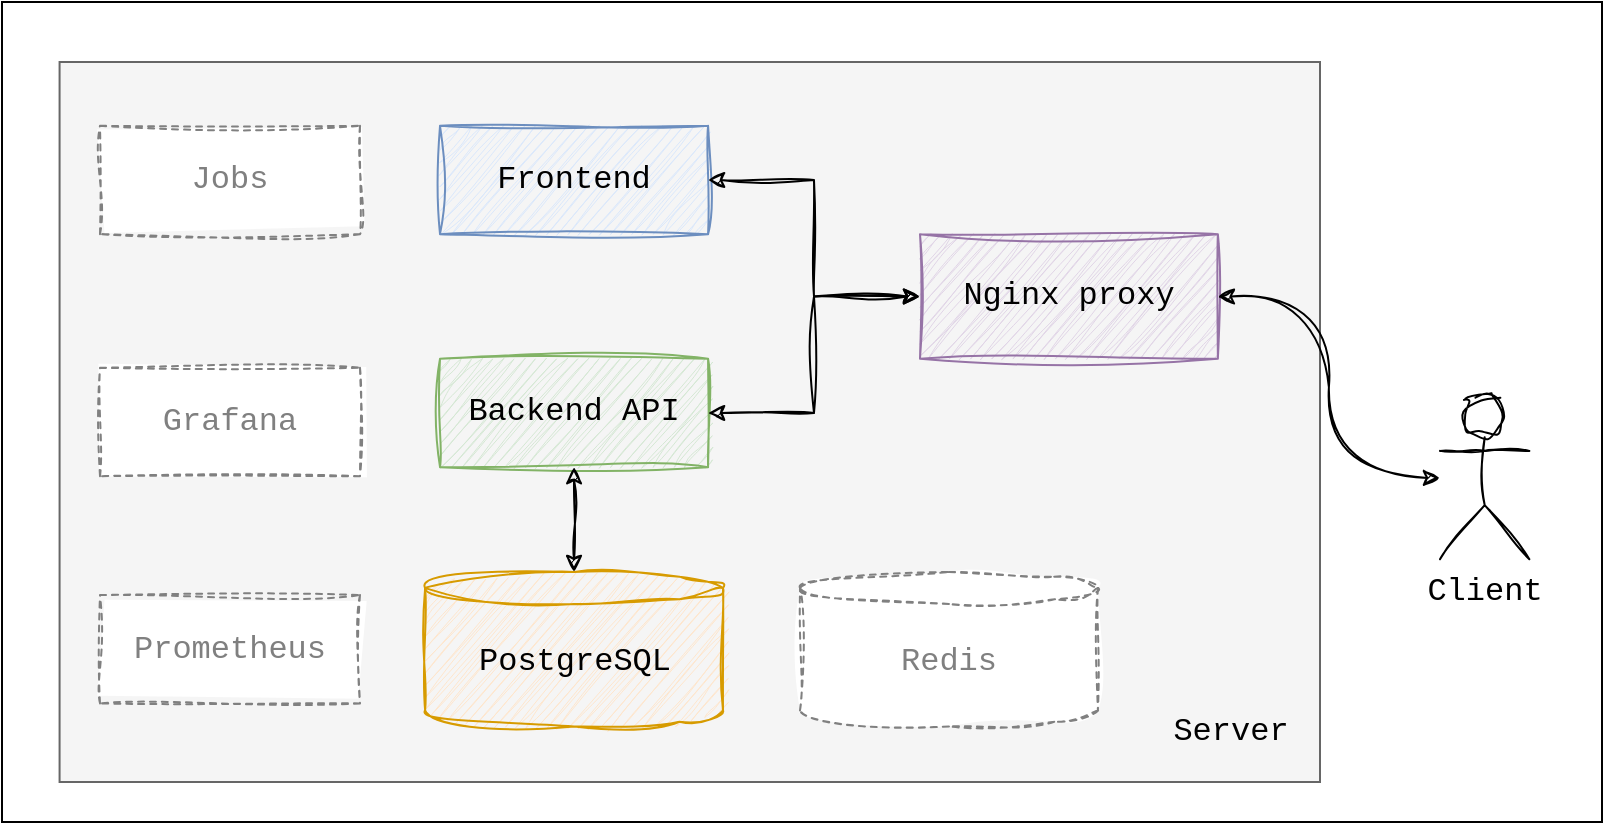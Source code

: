 <mxfile version="24.7.7" pages="5">
  <diagram name="services" id="Jk7z3kj5-bgk-xciapM4">
    <mxGraphModel dx="989" dy="606" grid="1" gridSize="10" guides="1" tooltips="1" connect="1" arrows="1" fold="1" page="1" pageScale="1" pageWidth="1169" pageHeight="827" math="0" shadow="0">
      <root>
        <mxCell id="0" />
        <mxCell id="1" parent="0" />
        <mxCell id="zfB65Qac2c0hZppxlFBR-3" value="&amp;nbsp;" style="rounded=0;whiteSpace=wrap;html=1;fontSize=16;fontFamily=Courier New;" vertex="1" parent="1">
          <mxGeometry x="101" y="90" width="800" height="410" as="geometry" />
        </mxCell>
        <mxCell id="zfB65Qac2c0hZppxlFBR-14" value="" style="rounded=0;whiteSpace=wrap;html=1;fillColor=#f5f5f5;fontColor=#333333;strokeColor=#666666;fontSize=16;fontFamily=Courier New;" vertex="1" parent="1">
          <mxGeometry x="129.79" y="120" width="630.21" height="360" as="geometry" />
        </mxCell>
        <mxCell id="zfB65Qac2c0hZppxlFBR-2" value="PostgreSQL" style="shape=cylinder3;whiteSpace=wrap;html=1;boundedLbl=1;backgroundOutline=1;size=8.0;sketch=1;curveFitting=1;jiggle=2;fillColor=#ffe6cc;strokeColor=#d79b00;fontSize=16;fontFamily=Courier New;" vertex="1" parent="1">
          <mxGeometry x="312.558" y="374.997" width="148.936" height="77.205" as="geometry" />
        </mxCell>
        <mxCell id="zfB65Qac2c0hZppxlFBR-4" value="Backend API" style="rounded=0;whiteSpace=wrap;html=1;sketch=1;curveFitting=1;jiggle=2;fillColor=#d5e8d4;strokeColor=#82b366;fontSize=16;fontFamily=Courier New;" vertex="1" parent="1">
          <mxGeometry x="320.004" y="268.386" width="134.043" height="54.179" as="geometry" />
        </mxCell>
        <mxCell id="zfB65Qac2c0hZppxlFBR-5" value="Frontend" style="rounded=0;whiteSpace=wrap;html=1;sketch=1;curveFitting=1;jiggle=2;fillColor=#dae8fc;strokeColor=#6c8ebf;fontSize=16;fontFamily=Courier New;" vertex="1" parent="1">
          <mxGeometry x="320.004" y="151.902" width="134.043" height="54.179" as="geometry" />
        </mxCell>
        <mxCell id="zfB65Qac2c0hZppxlFBR-10" style="edgeStyle=orthogonalEdgeStyle;rounded=0;orthogonalLoop=1;jettySize=auto;html=1;entryX=1;entryY=0.5;entryDx=0;entryDy=0;sketch=1;curveFitting=1;jiggle=2;fontSize=16;fontFamily=Courier New;startArrow=classic;startFill=1;" edge="1" parent="1" source="zfB65Qac2c0hZppxlFBR-6" target="zfB65Qac2c0hZppxlFBR-5">
          <mxGeometry relative="1" as="geometry" />
        </mxCell>
        <mxCell id="zfB65Qac2c0hZppxlFBR-11" style="edgeStyle=orthogonalEdgeStyle;rounded=0;orthogonalLoop=1;jettySize=auto;html=1;entryX=1;entryY=0.5;entryDx=0;entryDy=0;sketch=1;curveFitting=1;jiggle=2;fontSize=16;fontFamily=Courier New;startArrow=classic;startFill=1;" edge="1" parent="1" source="zfB65Qac2c0hZppxlFBR-6" target="zfB65Qac2c0hZppxlFBR-4">
          <mxGeometry relative="1" as="geometry" />
        </mxCell>
        <mxCell id="zfB65Qac2c0hZppxlFBR-6" value="Nginx proxy" style="rounded=0;whiteSpace=wrap;html=1;sketch=1;curveFitting=1;jiggle=2;fillColor=#e1d5e7;strokeColor=#9673a6;fontSize=16;fontFamily=Courier New;" vertex="1" parent="1">
          <mxGeometry x="560.002" y="206.081" width="148.936" height="62.305" as="geometry" />
        </mxCell>
        <mxCell id="zfB65Qac2c0hZppxlFBR-15" style="edgeStyle=orthogonalEdgeStyle;rounded=0;orthogonalLoop=1;jettySize=auto;html=1;entryX=1;entryY=0.5;entryDx=0;entryDy=0;sketch=1;curveFitting=1;jiggle=2;fontSize=16;fontFamily=Courier New;startArrow=classic;startFill=1;elbow=vertical;curved=1;strokeWidth=1;" edge="1" parent="1" source="zfB65Qac2c0hZppxlFBR-9" target="zfB65Qac2c0hZppxlFBR-6">
          <mxGeometry relative="1" as="geometry" />
        </mxCell>
        <mxCell id="zfB65Qac2c0hZppxlFBR-9" value="Client" style="shape=umlActor;verticalLabelPosition=bottom;verticalAlign=top;html=1;outlineConnect=0;sketch=1;curveFitting=1;jiggle=2;fontSize=16;fontFamily=Courier New;" vertex="1" parent="1">
          <mxGeometry x="819.998" y="287.349" width="44.681" height="81.268" as="geometry" />
        </mxCell>
        <mxCell id="zfB65Qac2c0hZppxlFBR-12" style="edgeStyle=orthogonalEdgeStyle;rounded=0;orthogonalLoop=1;jettySize=auto;html=1;entryX=0.5;entryY=0;entryDx=0;entryDy=0;entryPerimeter=0;sketch=1;curveFitting=1;jiggle=2;fontSize=16;fontFamily=Courier New;startArrow=classic;startFill=1;" edge="1" parent="1" source="zfB65Qac2c0hZppxlFBR-4" target="zfB65Qac2c0hZppxlFBR-2">
          <mxGeometry relative="1" as="geometry" />
        </mxCell>
        <mxCell id="zfB65Qac2c0hZppxlFBR-17" value="Grafana" style="rounded=0;whiteSpace=wrap;html=1;sketch=1;curveFitting=1;jiggle=2;dashed=1;strokeColor=#808080;fontColor=#808080;fontSize=16;fontFamily=Courier New;" vertex="1" parent="1">
          <mxGeometry x="150" y="272.91" width="130" height="54.18" as="geometry" />
        </mxCell>
        <mxCell id="zfB65Qac2c0hZppxlFBR-18" value="Prometheus" style="rounded=0;whiteSpace=wrap;html=1;sketch=1;curveFitting=1;jiggle=2;dashed=1;strokeColor=#808080;fontColor=#808080;fontSize=16;fontFamily=Courier New;" vertex="1" parent="1">
          <mxGeometry x="150" y="386.51" width="130" height="54.18" as="geometry" />
        </mxCell>
        <mxCell id="zfB65Qac2c0hZppxlFBR-20" value="Redis" style="shape=cylinder3;whiteSpace=wrap;html=1;boundedLbl=1;backgroundOutline=1;size=8.0;gradientColor=none;sketch=1;curveFitting=1;jiggle=2;dashed=1;strokeColor=#808080;fontColor=#808080;fontSize=16;fontFamily=Courier New;" vertex="1" parent="1">
          <mxGeometry x="500.001" y="374.997" width="148.936" height="77.205" as="geometry" />
        </mxCell>
        <mxCell id="zfB65Qac2c0hZppxlFBR-21" value="Server" style="text;html=1;align=center;verticalAlign=middle;whiteSpace=wrap;rounded=0;fontSize=16;fontFamily=Courier New;" vertex="1" parent="1">
          <mxGeometry x="670.641" y="434.31" width="89.362" height="40.634" as="geometry" />
        </mxCell>
        <mxCell id="zfB65Qac2c0hZppxlFBR-22" value="Jobs" style="rounded=0;whiteSpace=wrap;html=1;sketch=1;curveFitting=1;jiggle=2;dashed=1;strokeColor=#808080;fontColor=#808080;fontSize=16;fontFamily=Courier New;" vertex="1" parent="1">
          <mxGeometry x="150" y="151.9" width="130" height="54.18" as="geometry" />
        </mxCell>
        <mxCell id="zfB65Qac2c0hZppxlFBR-27" style="edgeStyle=orthogonalEdgeStyle;rounded=0;orthogonalLoop=1;jettySize=auto;html=1;exitX=0.5;exitY=1;exitDx=0;exitDy=0;" edge="1" parent="1" source="zfB65Qac2c0hZppxlFBR-4" target="zfB65Qac2c0hZppxlFBR-4">
          <mxGeometry relative="1" as="geometry" />
        </mxCell>
      </root>
    </mxGraphModel>
  </diagram>
  <diagram id="gvEZEasaMLEGq8SeHkEu" name="deploy-scheme">
    <mxGraphModel dx="1434" dy="878" grid="1" gridSize="10" guides="1" tooltips="1" connect="1" arrows="1" fold="1" page="1" pageScale="1" pageWidth="1169" pageHeight="827" math="0" shadow="0">
      <root>
        <mxCell id="0" />
        <mxCell id="1" parent="0" />
        <mxCell id="CQxtvAPA45VJll6iZC-1-1" value="&amp;nbsp;" style="rounded=0;whiteSpace=wrap;html=1;fontSize=14;fontFamily=Courier New;fillColor=default;" parent="1" vertex="1">
          <mxGeometry x="100" y="90" width="990" height="650" as="geometry" />
        </mxCell>
        <mxCell id="CQxtvAPA45VJll6iZC-1-3" value="&lt;div style=&quot;font-size: 16px;&quot;&gt;GitLab&lt;/div&gt;&lt;div style=&quot;font-size: 16px;&quot;&gt;Registry&lt;/div&gt;" style="shape=cylinder3;whiteSpace=wrap;html=1;boundedLbl=1;backgroundOutline=1;size=8.0;sketch=1;curveFitting=1;jiggle=2;fillColor=#ffe6cc;strokeColor=#d79b00;fontSize=16;fontFamily=Courier New;" parent="1" vertex="1">
          <mxGeometry x="500.52" y="400" width="188.97" height="110" as="geometry" />
        </mxCell>
        <mxCell id="CQxtvAPA45VJll6iZC-1-124" value="" style="ellipse;shape=cloud;whiteSpace=wrap;html=1;fontFamily=Courier New;fillColor=#EDEDED;fontColor=#333333;strokeColor=default;gradientColor=none;" parent="1" vertex="1">
          <mxGeometry x="550" y="550" width="360.39" height="180" as="geometry" />
        </mxCell>
        <mxCell id="CQxtvAPA45VJll6iZC-1-5" value="" style="rounded=0;whiteSpace=wrap;html=1;fontSize=14;fontFamily=Courier New;fillColor=#f5f5f5;fontColor=#333333;strokeColor=#666666;" parent="1" vertex="1">
          <mxGeometry x="120" y="110" width="360" height="200" as="geometry" />
        </mxCell>
        <mxCell id="CQxtvAPA45VJll6iZC-1-19" value="&lt;div style=&quot;font-size: 16px;&quot;&gt;DockerHub&lt;/div&gt;&lt;div style=&quot;font-size: 16px;&quot;&gt;Registry&lt;/div&gt;" style="shape=cylinder3;whiteSpace=wrap;html=1;boundedLbl=1;backgroundOutline=1;size=8.0;sketch=1;curveFitting=1;jiggle=2;fillColor=#f8cecc;strokeColor=#b85450;fontSize=16;fontFamily=Courier New;" parent="1" vertex="1">
          <mxGeometry x="880" y="400" width="178.94" height="105" as="geometry" />
        </mxCell>
        <mxCell id="CQxtvAPA45VJll6iZC-1-27" value="" style="group;sketch=1;curveFitting=1;jiggle=2;fontFamily=Courier New;fontSize=14;" parent="1" vertex="1" connectable="0">
          <mxGeometry x="135" y="140" width="45" height="55" as="geometry" />
        </mxCell>
        <mxCell id="CQxtvAPA45VJll6iZC-1-24" value="" style="whiteSpace=wrap;html=1;shape=mxgraph.basic.document;sketch=1;curveFitting=1;jiggle=2;fontFamily=Courier New;fontSize=14;" parent="CQxtvAPA45VJll6iZC-1-27" vertex="1">
          <mxGeometry x="5" width="40" height="50" as="geometry" />
        </mxCell>
        <mxCell id="CQxtvAPA45VJll6iZC-1-26" value="" style="whiteSpace=wrap;html=1;shape=mxgraph.basic.document;sketch=1;curveFitting=1;jiggle=2;fontFamily=Courier New;fontSize=8;" parent="CQxtvAPA45VJll6iZC-1-27" vertex="1">
          <mxGeometry y="5" width="38.94" height="50" as="geometry" />
        </mxCell>
        <mxCell id="CQxtvAPA45VJll6iZC-1-31" value="Pipeline" style="shape=cylinder3;whiteSpace=wrap;html=1;boundedLbl=1;backgroundOutline=1;size=9.6;rotation=90;horizontal=0;shadow=0;sketch=1;curveFitting=1;jiggle=2;fillColor=#fff2cc;strokeColor=#d6b656;fontFamily=Courier New;fontSize=14;" parent="1" vertex="1">
          <mxGeometry x="260" y="115" width="60" height="100" as="geometry" />
        </mxCell>
        <mxCell id="CQxtvAPA45VJll6iZC-1-32" style="edgeStyle=orthogonalEdgeStyle;rounded=0;orthogonalLoop=1;jettySize=auto;html=1;entryX=0.5;entryY=1;entryDx=0;entryDy=0;entryPerimeter=0;sketch=1;curveFitting=1;jiggle=2;fontFamily=Courier New;fontSize=14;" parent="1" source="CQxtvAPA45VJll6iZC-1-24" target="CQxtvAPA45VJll6iZC-1-31" edge="1">
          <mxGeometry relative="1" as="geometry" />
        </mxCell>
        <mxCell id="CQxtvAPA45VJll6iZC-1-33" value="&lt;div style=&quot;font-size: 14px;&quot;&gt;Docker&lt;/div&gt;&lt;div style=&quot;font-size: 14px;&quot;&gt;Image&lt;br style=&quot;font-size: 14px;&quot;&gt;&lt;/div&gt;" style="shape=cube;whiteSpace=wrap;html=1;boundedLbl=1;backgroundOutline=1;darkOpacity=0.05;darkOpacity2=0.1;size=10;fillColor=#d5e8d4;strokeColor=#82b366;sketch=1;curveFitting=1;jiggle=2;fontFamily=Courier New;fontSize=14;" parent="1" vertex="1">
          <mxGeometry x="410" y="137.5" width="60" height="55" as="geometry" />
        </mxCell>
        <mxCell id="CQxtvAPA45VJll6iZC-1-35" style="edgeStyle=orthogonalEdgeStyle;rounded=0;orthogonalLoop=1;jettySize=auto;html=1;entryX=0;entryY=0.515;entryDx=0;entryDy=0;entryPerimeter=0;exitX=0.5;exitY=0;exitDx=0;exitDy=0;exitPerimeter=0;sketch=1;curveFitting=1;jiggle=2;fontFamily=Courier New;fontSize=14;" parent="1" source="CQxtvAPA45VJll6iZC-1-31" target="CQxtvAPA45VJll6iZC-1-33" edge="1">
          <mxGeometry relative="1" as="geometry">
            <mxPoint x="195" y="175" as="sourcePoint" />
            <mxPoint x="250" y="175" as="targetPoint" />
          </mxGeometry>
        </mxCell>
        <mxCell id="CQxtvAPA45VJll6iZC-1-39" value="&lt;div style=&quot;font-size: 14px;&quot;&gt;Docker&lt;/div&gt;&lt;div style=&quot;font-size: 14px;&quot;&gt;Image&lt;br style=&quot;font-size: 14px;&quot;&gt;&lt;/div&gt;" style="shape=cube;whiteSpace=wrap;html=1;boundedLbl=1;backgroundOutline=1;darkOpacity=0.05;darkOpacity2=0.1;size=10;fillColor=#f5f5f5;strokeColor=#808080;sketch=1;curveFitting=1;jiggle=2;fontColor=#808080;fontFamily=Courier New;fontSize=14;" parent="1" vertex="1">
          <mxGeometry x="410" y="210" width="60" height="55" as="geometry" />
        </mxCell>
        <mxCell id="CQxtvAPA45VJll6iZC-1-40" style="edgeStyle=orthogonalEdgeStyle;rounded=0;orthogonalLoop=1;jettySize=auto;html=1;entryX=0;entryY=0;entryDx=0;entryDy=22.5;entryPerimeter=0;exitX=0.5;exitY=0;exitDx=0;exitDy=0;exitPerimeter=0;sketch=1;curveFitting=1;jiggle=2;strokeColor=#808080;fontFamily=Courier New;fontSize=14;" parent="1" source="CQxtvAPA45VJll6iZC-1-31" target="CQxtvAPA45VJll6iZC-1-39" edge="1">
          <mxGeometry relative="1" as="geometry">
            <mxPoint x="350" y="175" as="sourcePoint" />
            <mxPoint x="420" y="176" as="targetPoint" />
            <Array as="points">
              <mxPoint x="370" y="165" />
              <mxPoint x="370" y="233" />
            </Array>
          </mxGeometry>
        </mxCell>
        <mxCell id="CQxtvAPA45VJll6iZC-1-46" value="backend " style="text;html=1;align=center;verticalAlign=middle;whiteSpace=wrap;rounded=0;fontFamily=Courier New;fontSize=14;" parent="1" vertex="1">
          <mxGeometry x="410" y="290" width="70" height="20" as="geometry" />
        </mxCell>
        <mxCell id="CQxtvAPA45VJll6iZC-1-60" style="edgeStyle=orthogonalEdgeStyle;rounded=0;orthogonalLoop=1;jettySize=auto;html=1;exitX=0.5;exitY=1;exitDx=0;exitDy=0;fontFamily=Courier New;fontSize=14;" parent="1" edge="1">
          <mxGeometry relative="1" as="geometry">
            <mxPoint x="387.026" y="542.565" as="sourcePoint" />
            <mxPoint x="387.026" y="542.565" as="targetPoint" />
          </mxGeometry>
        </mxCell>
        <mxCell id="CQxtvAPA45VJll6iZC-1-76" value="&amp;nbsp;" style="rounded=0;whiteSpace=wrap;html=1;fontSize=14;fontFamily=Courier New;fillColor=#f5f5f5;fontColor=#333333;strokeColor=#666666;" parent="1" vertex="1">
          <mxGeometry x="130" y="590" width="350" height="120" as="geometry" />
        </mxCell>
        <mxCell id="CQxtvAPA45VJll6iZC-1-80" value="deploy-manifests" style="text;html=1;align=center;verticalAlign=middle;whiteSpace=wrap;rounded=0;fontFamily=Courier New;fontSize=14;fontStyle=1" parent="1" vertex="1">
          <mxGeometry x="330" y="690" width="150" height="20" as="geometry" />
        </mxCell>
        <mxCell id="CQxtvAPA45VJll6iZC-1-81" value="" style="group;sketch=1;curveFitting=1;jiggle=2;fontFamily=Courier New;fontSize=14;" parent="1" vertex="1" connectable="0">
          <mxGeometry x="145" y="615" width="45" height="55" as="geometry" />
        </mxCell>
        <mxCell id="CQxtvAPA45VJll6iZC-1-82" value="" style="whiteSpace=wrap;html=1;shape=mxgraph.basic.document;sketch=1;curveFitting=1;jiggle=2;fontFamily=Courier New;fontSize=14;" parent="CQxtvAPA45VJll6iZC-1-81" vertex="1">
          <mxGeometry x="5" width="40" height="50" as="geometry" />
        </mxCell>
        <mxCell id="CQxtvAPA45VJll6iZC-1-83" value="" style="whiteSpace=wrap;html=1;shape=mxgraph.basic.document;sketch=1;curveFitting=1;jiggle=2;fontFamily=Courier New;fontSize=14;" parent="CQxtvAPA45VJll6iZC-1-81" vertex="1">
          <mxGeometry y="5" width="38.94" height="50" as="geometry" />
        </mxCell>
        <mxCell id="CQxtvAPA45VJll6iZC-1-84" value="Pipeline" style="shape=cylinder3;whiteSpace=wrap;html=1;boundedLbl=1;backgroundOutline=1;size=9.6;rotation=90;horizontal=0;shadow=0;sketch=1;curveFitting=1;jiggle=2;fillColor=#fff2cc;strokeColor=#d6b656;fontFamily=Courier New;fontSize=14;" parent="1" vertex="1">
          <mxGeometry x="360" y="590" width="60" height="100" as="geometry" />
        </mxCell>
        <mxCell id="CQxtvAPA45VJll6iZC-1-85" style="edgeStyle=orthogonalEdgeStyle;rounded=0;orthogonalLoop=1;jettySize=auto;html=1;entryX=0.5;entryY=1;entryDx=0;entryDy=0;entryPerimeter=0;sketch=1;curveFitting=1;jiggle=2;fontFamily=Courier New;fontSize=14;" parent="1" source="CQxtvAPA45VJll6iZC-1-82" target="CQxtvAPA45VJll6iZC-1-84" edge="1">
          <mxGeometry relative="1" as="geometry" />
        </mxCell>
        <mxCell id="CQxtvAPA45VJll6iZC-1-86" value="Server" style="text;html=1;align=center;verticalAlign=middle;whiteSpace=wrap;rounded=0;fontFamily=Courier New;fontSize=14;fontStyle=1" parent="1" vertex="1">
          <mxGeometry x="606" y="670" width="60" height="20" as="geometry" />
        </mxCell>
        <mxCell id="CQxtvAPA45VJll6iZC-1-17" style="edgeStyle=orthogonalEdgeStyle;rounded=0;orthogonalLoop=1;jettySize=auto;html=1;exitX=0.5;exitY=1;exitDx=0;exitDy=0;fontFamily=Courier New;fontSize=14;" parent="1" edge="1">
          <mxGeometry relative="1" as="geometry">
            <mxPoint x="802.584" y="89.995" as="sourcePoint" />
            <mxPoint x="802.584" y="89.995" as="targetPoint" />
          </mxGeometry>
        </mxCell>
        <mxCell id="CQxtvAPA45VJll6iZC-1-59" value="" style="rounded=0;whiteSpace=wrap;html=1;fontSize=14;fontFamily=Courier New;fillColor=#f5f5f5;fontColor=#333333;strokeColor=#666666;" parent="1" vertex="1">
          <mxGeometry x="709.61" y="109.99" width="360" height="127.44" as="geometry" />
        </mxCell>
        <mxCell id="CQxtvAPA45VJll6iZC-1-61" value="" style="group;sketch=1;curveFitting=1;jiggle=2;fontFamily=Courier New;fontSize=8;" parent="1" vertex="1" connectable="0">
          <mxGeometry x="1009.61" y="129.93" width="45" height="55" as="geometry" />
        </mxCell>
        <mxCell id="CQxtvAPA45VJll6iZC-1-62" value="" style="whiteSpace=wrap;html=1;shape=mxgraph.basic.document;sketch=1;curveFitting=1;jiggle=2;fontFamily=Courier New;fontSize=14;" parent="CQxtvAPA45VJll6iZC-1-61" vertex="1">
          <mxGeometry x="5" width="40" height="50" as="geometry" />
        </mxCell>
        <mxCell id="CQxtvAPA45VJll6iZC-1-63" value="" style="whiteSpace=wrap;html=1;shape=mxgraph.basic.document;sketch=1;curveFitting=1;jiggle=2;fontFamily=Courier New;fontSize=8;" parent="CQxtvAPA45VJll6iZC-1-61" vertex="1">
          <mxGeometry y="5" width="38.94" height="50" as="geometry" />
        </mxCell>
        <mxCell id="CQxtvAPA45VJll6iZC-1-64" value="Pipeline" style="shape=cylinder3;whiteSpace=wrap;html=1;boundedLbl=1;backgroundOutline=1;size=9.6;rotation=90;horizontal=0;shadow=0;sketch=1;curveFitting=1;jiggle=2;fillColor=#fff2cc;strokeColor=#d6b656;fontFamily=Courier New;fontSize=14;" parent="1" vertex="1">
          <mxGeometry x="869.61" y="110.49" width="60" height="100" as="geometry" />
        </mxCell>
        <mxCell id="CQxtvAPA45VJll6iZC-1-66" value="&lt;div style=&quot;font-size: 14px;&quot;&gt;Docker&lt;/div&gt;&lt;div style=&quot;font-size: 14px;&quot;&gt;Image&lt;br style=&quot;font-size: 14px;&quot;&gt;&lt;/div&gt;" style="shape=cube;whiteSpace=wrap;html=1;boundedLbl=1;backgroundOutline=1;darkOpacity=0.05;darkOpacity2=0.1;size=10;fillColor=#dae8fc;strokeColor=#6c8ebf;sketch=1;curveFitting=1;jiggle=2;fontFamily=Courier New;fontSize=14;" parent="1" vertex="1">
          <mxGeometry x="729.61" y="127.43" width="60" height="55" as="geometry" />
        </mxCell>
        <mxCell id="CQxtvAPA45VJll6iZC-1-72" value="frontend" style="text;html=1;align=center;verticalAlign=middle;whiteSpace=wrap;rounded=0;fontFamily=Courier New;fontSize=14;" parent="1" vertex="1">
          <mxGeometry x="709.61" y="217.43" width="80.39" height="20" as="geometry" />
        </mxCell>
        <mxCell id="CQxtvAPA45VJll6iZC-1-73" style="edgeStyle=orthogonalEdgeStyle;rounded=0;orthogonalLoop=1;jettySize=auto;html=1;entryX=0.627;entryY=0.003;entryDx=0;entryDy=0;entryPerimeter=0;curved=1;sketch=1;curveFitting=1;jiggle=2;fontFamily=Courier New;exitX=0;exitY=0;exitDx=0;exitDy=22.5;exitPerimeter=0;fontSize=14;" parent="1" source="CQxtvAPA45VJll6iZC-1-66" target="CQxtvAPA45VJll6iZC-1-3" edge="1">
          <mxGeometry relative="1" as="geometry">
            <mxPoint x="680" y="170" as="sourcePoint" />
          </mxGeometry>
        </mxCell>
        <mxCell id="CQxtvAPA45VJll6iZC-1-75" value="&lt;div style=&quot;font-size: 16px;&quot;&gt;Push&lt;/div&gt;" style="edgeLabel;html=1;align=center;verticalAlign=middle;resizable=0;points=[];fontFamily=Courier New;fontSize=16;" parent="CQxtvAPA45VJll6iZC-1-73" vertex="1" connectable="0">
          <mxGeometry x="-0.478" y="-21" relative="1" as="geometry">
            <mxPoint x="42" y="39" as="offset" />
          </mxGeometry>
        </mxCell>
        <mxCell id="CQxtvAPA45VJll6iZC-1-92" style="edgeStyle=orthogonalEdgeStyle;rounded=0;orthogonalLoop=1;jettySize=auto;html=1;entryX=0.5;entryY=0;entryDx=0;entryDy=0;entryPerimeter=0;sketch=1;curveFitting=1;jiggle=2;fontFamily=Courier New;fontSize=14;" parent="1" source="CQxtvAPA45VJll6iZC-1-63" target="CQxtvAPA45VJll6iZC-1-64" edge="1">
          <mxGeometry relative="1" as="geometry" />
        </mxCell>
        <mxCell id="CQxtvAPA45VJll6iZC-1-93" style="edgeStyle=orthogonalEdgeStyle;rounded=0;orthogonalLoop=1;jettySize=auto;html=1;entryX=0;entryY=0;entryDx=60;entryDy=32.5;entryPerimeter=0;sketch=1;curveFitting=1;jiggle=2;fontFamily=Courier New;fontSize=14;" parent="1" source="CQxtvAPA45VJll6iZC-1-64" target="CQxtvAPA45VJll6iZC-1-66" edge="1">
          <mxGeometry relative="1" as="geometry" />
        </mxCell>
        <mxCell id="CQxtvAPA45VJll6iZC-1-95" style="edgeStyle=orthogonalEdgeStyle;rounded=0;orthogonalLoop=1;jettySize=auto;html=1;entryX=0.145;entryY=0;entryDx=0;entryDy=2.32;entryPerimeter=0;sketch=1;curveFitting=1;jiggle=2;curved=1;fontFamily=Courier New;fontSize=14;" parent="1" source="CQxtvAPA45VJll6iZC-1-39" target="CQxtvAPA45VJll6iZC-1-3" edge="1">
          <mxGeometry relative="1" as="geometry">
            <Array as="points">
              <mxPoint x="528" y="240" />
            </Array>
          </mxGeometry>
        </mxCell>
        <mxCell id="CQxtvAPA45VJll6iZC-1-96" value="&lt;div style=&quot;font-size: 16px;&quot;&gt;Push&lt;/div&gt;" style="edgeLabel;html=1;align=center;verticalAlign=middle;resizable=0;points=[];fontFamily=Courier New;fontSize=16;" parent="CQxtvAPA45VJll6iZC-1-95" vertex="1" connectable="0">
          <mxGeometry x="-0.613" y="-15" relative="1" as="geometry">
            <mxPoint x="8" y="45" as="offset" />
          </mxGeometry>
        </mxCell>
        <mxCell id="CQxtvAPA45VJll6iZC-1-97" style="edgeStyle=orthogonalEdgeStyle;rounded=0;orthogonalLoop=1;jettySize=auto;html=1;exitX=0.5;exitY=1;exitDx=0;exitDy=0;fontFamily=Courier New;fontSize=14;" parent="1" edge="1">
          <mxGeometry relative="1" as="geometry">
            <mxPoint x="802.194" y="221.275" as="sourcePoint" />
            <mxPoint x="802.194" y="221.275" as="targetPoint" />
          </mxGeometry>
        </mxCell>
        <mxCell id="CQxtvAPA45VJll6iZC-1-98" value="" style="rounded=0;whiteSpace=wrap;html=1;fontSize=14;fontFamily=Courier New;fillColor=#f5f5f5;fontColor=#808080;strokeColor=#808080;dashed=1;" parent="1" vertex="1">
          <mxGeometry x="709.61" y="251.28" width="360" height="127.44" as="geometry" />
        </mxCell>
        <mxCell id="CQxtvAPA45VJll6iZC-1-99" value="" style="group;sketch=1;curveFitting=1;jiggle=2;fontFamily=Courier New;strokeColor=none;fontColor=#808080;fontSize=14;dashed=1;" parent="1" vertex="1" connectable="0">
          <mxGeometry x="1009.61" y="281.22" width="45" height="55" as="geometry" />
        </mxCell>
        <mxCell id="CQxtvAPA45VJll6iZC-1-100" value="" style="whiteSpace=wrap;html=1;shape=mxgraph.basic.document;sketch=1;curveFitting=1;jiggle=2;fontFamily=Courier New;strokeColor=#808080;fontColor=#808080;fontSize=14;" parent="CQxtvAPA45VJll6iZC-1-99" vertex="1">
          <mxGeometry x="5" width="40" height="50" as="geometry" />
        </mxCell>
        <mxCell id="CQxtvAPA45VJll6iZC-1-101" value="" style="whiteSpace=wrap;html=1;shape=mxgraph.basic.document;sketch=1;curveFitting=1;jiggle=2;fontFamily=Courier New;strokeColor=#808080;fontColor=#808080;fontSize=14;" parent="CQxtvAPA45VJll6iZC-1-99" vertex="1">
          <mxGeometry y="5" width="38.94" height="50" as="geometry" />
        </mxCell>
        <mxCell id="CQxtvAPA45VJll6iZC-1-102" value="Pipeline" style="shape=cylinder3;whiteSpace=wrap;html=1;boundedLbl=1;backgroundOutline=1;size=9.6;rotation=90;horizontal=0;shadow=0;sketch=1;curveFitting=1;jiggle=2;fillColor=none;strokeColor=#808080;fontFamily=Courier New;fontColor=#808080;fontSize=14;dashed=1;" parent="1" vertex="1">
          <mxGeometry x="869.61" y="262" width="60" height="100" as="geometry" />
        </mxCell>
        <mxCell id="CQxtvAPA45VJll6iZC-1-103" value="&lt;div style=&quot;font-size: 14px;&quot;&gt;Docker&lt;/div&gt;&lt;div style=&quot;font-size: 14px;&quot;&gt;Image&lt;br style=&quot;font-size: 14px;&quot;&gt;&lt;/div&gt;" style="shape=cube;whiteSpace=wrap;html=1;boundedLbl=1;backgroundOutline=1;darkOpacity=0.05;darkOpacity2=0.1;size=10;fillColor=none;strokeColor=#808080;sketch=1;curveFitting=1;jiggle=2;fontFamily=Courier New;fontColor=#808080;fontSize=14;dashed=1;" parent="1" vertex="1">
          <mxGeometry x="729.61" y="278.84" width="60" height="55" as="geometry" />
        </mxCell>
        <mxCell id="CQxtvAPA45VJll6iZC-1-104" value="some-repository" style="text;html=1;align=center;verticalAlign=middle;whiteSpace=wrap;rounded=0;fontFamily=Courier New;strokeColor=none;fontColor=#808080;fontSize=14;" parent="1" vertex="1">
          <mxGeometry x="709.61" y="358.72" width="140.39" height="20" as="geometry" />
        </mxCell>
        <mxCell id="CQxtvAPA45VJll6iZC-1-106" style="edgeStyle=orthogonalEdgeStyle;rounded=0;orthogonalLoop=1;jettySize=auto;html=1;entryX=0.5;entryY=0;entryDx=0;entryDy=0;entryPerimeter=0;sketch=1;curveFitting=1;jiggle=2;strokeColor=#808080;fontColor=#808080;fontFamily=Courier New;fontSize=14;" parent="1" source="CQxtvAPA45VJll6iZC-1-101" target="CQxtvAPA45VJll6iZC-1-102" edge="1">
          <mxGeometry relative="1" as="geometry" />
        </mxCell>
        <mxCell id="CQxtvAPA45VJll6iZC-1-107" style="edgeStyle=orthogonalEdgeStyle;rounded=0;orthogonalLoop=1;jettySize=auto;html=1;entryX=0;entryY=0;entryDx=60;entryDy=32.5;entryPerimeter=0;sketch=1;curveFitting=1;jiggle=2;strokeColor=#808080;fontColor=#808080;fontFamily=Courier New;fontSize=14;" parent="1" source="CQxtvAPA45VJll6iZC-1-102" target="CQxtvAPA45VJll6iZC-1-103" edge="1">
          <mxGeometry relative="1" as="geometry" />
        </mxCell>
        <mxCell id="CQxtvAPA45VJll6iZC-1-109" style="edgeStyle=orthogonalEdgeStyle;rounded=0;orthogonalLoop=1;jettySize=auto;html=1;entryX=0.826;entryY=0.005;entryDx=0;entryDy=0;entryPerimeter=0;sketch=1;curveFitting=1;jiggle=2;curved=1;strokeColor=#808080;fontFamily=Courier New;fontSize=14;" parent="1" source="CQxtvAPA45VJll6iZC-1-98" target="CQxtvAPA45VJll6iZC-1-3" edge="1">
          <mxGeometry relative="1" as="geometry" />
        </mxCell>
        <mxCell id="CQxtvAPA45VJll6iZC-1-110" value="&lt;div style=&quot;font-size: 16px;&quot;&gt;Push&lt;/div&gt;" style="edgeLabel;html=1;align=center;verticalAlign=middle;resizable=0;points=[];fontColor=#808080;fontFamily=Courier New;fontSize=16;" parent="CQxtvAPA45VJll6iZC-1-109" vertex="1" connectable="0">
          <mxGeometry x="-0.203" relative="1" as="geometry">
            <mxPoint x="19" y="12" as="offset" />
          </mxGeometry>
        </mxCell>
        <mxCell id="CQxtvAPA45VJll6iZC-1-116" style="edgeStyle=orthogonalEdgeStyle;rounded=0;orthogonalLoop=1;jettySize=auto;html=1;entryX=0;entryY=0.5;entryDx=0;entryDy=0;sketch=1;curveFitting=1;jiggle=2;fontFamily=Courier New;fontSize=14;shape=flexArrow;width=6.389;endSize=3.314;endWidth=9.614;" parent="1" source="CQxtvAPA45VJll6iZC-1-84" target="CQxtvAPA45VJll6iZC-1-126" edge="1">
          <mxGeometry relative="1" as="geometry">
            <mxPoint x="764" y="639" as="targetPoint" />
          </mxGeometry>
        </mxCell>
        <mxCell id="CQxtvAPA45VJll6iZC-1-119" value="SSH" style="edgeLabel;html=1;align=center;verticalAlign=middle;resizable=0;points=[];fontFamily=Courier New;fontSize=16;horizontal=1;labelBackgroundColor=default;spacingTop=0;spacing=0;" parent="CQxtvAPA45VJll6iZC-1-116" vertex="1" connectable="0">
          <mxGeometry x="-0.258" relative="1" as="geometry">
            <mxPoint x="15" as="offset" />
          </mxGeometry>
        </mxCell>
        <mxCell id="CQxtvAPA45VJll6iZC-1-122" style="edgeStyle=orthogonalEdgeStyle;rounded=0;orthogonalLoop=1;jettySize=auto;html=1;curved=1;sketch=1;curveFitting=1;jiggle=2;fontSize=14;fontFamily=Courier New;" parent="1" source="CQxtvAPA45VJll6iZC-1-33" target="CQxtvAPA45VJll6iZC-1-3" edge="1">
          <mxGeometry relative="1" as="geometry">
            <Array as="points">
              <mxPoint x="559" y="165" />
            </Array>
          </mxGeometry>
        </mxCell>
        <mxCell id="CQxtvAPA45VJll6iZC-1-123" value="&lt;div style=&quot;font-size: 16px;&quot;&gt;Push&lt;/div&gt;" style="edgeLabel;html=1;align=center;verticalAlign=middle;resizable=0;points=[];fontSize=16;fontFamily=Courier New;" parent="CQxtvAPA45VJll6iZC-1-122" vertex="1" connectable="0">
          <mxGeometry x="-0.689" y="-34" relative="1" as="geometry">
            <mxPoint as="offset" />
          </mxGeometry>
        </mxCell>
        <mxCell id="CQxtvAPA45VJll6iZC-1-126" value="&lt;div style=&quot;font-size: 14px;&quot;&gt;Docker Swarm&lt;/div&gt;&lt;div style=&quot;font-size: 14px;&quot;&gt;Deployment&lt;br style=&quot;font-size: 14px;&quot;&gt;&lt;/div&gt;" style="shape=hexagon;perimeter=hexagonPerimeter2;whiteSpace=wrap;html=1;fixedSize=1;size=40.39;fillColor=#e1d5e7;strokeColor=#9673a6;rounded=0;sketch=1;curveFitting=1;jiggle=2;fontFamily=Courier New;" parent="1" vertex="1">
          <mxGeometry x="670.0" y="600" width="130.39" height="80" as="geometry" />
        </mxCell>
        <mxCell id="Ww-h2E2rgpkN7hwBCYZX-1" style="edgeStyle=orthogonalEdgeStyle;rounded=0;orthogonalLoop=1;jettySize=auto;html=1;entryX=0.316;entryY=0.018;entryDx=0;entryDy=0;entryPerimeter=0;curved=1;sketch=1;curveFitting=1;jiggle=2;fontFamily=Courier New;" parent="1" source="CQxtvAPA45VJll6iZC-1-3" target="CQxtvAPA45VJll6iZC-1-126" edge="1">
          <mxGeometry relative="1" as="geometry" />
        </mxCell>
        <mxCell id="Ww-h2E2rgpkN7hwBCYZX-4" value="Pull" style="edgeLabel;html=1;align=center;verticalAlign=middle;resizable=0;points=[];fontFamily=Courier New;fontSize=16;" parent="Ww-h2E2rgpkN7hwBCYZX-1" vertex="1" connectable="0">
          <mxGeometry x="-0.096" y="1" relative="1" as="geometry">
            <mxPoint x="-8" y="-4" as="offset" />
          </mxGeometry>
        </mxCell>
        <mxCell id="Ww-h2E2rgpkN7hwBCYZX-2" style="edgeStyle=orthogonalEdgeStyle;rounded=0;orthogonalLoop=1;jettySize=auto;html=1;entryX=0.693;entryY=0.008;entryDx=0;entryDy=0;entryPerimeter=0;curved=1;exitX=0.5;exitY=1;exitDx=0;exitDy=0;exitPerimeter=0;sketch=1;curveFitting=1;jiggle=2;fontFamily=Courier New;" parent="1" source="CQxtvAPA45VJll6iZC-1-19" target="CQxtvAPA45VJll6iZC-1-126" edge="1">
          <mxGeometry relative="1" as="geometry" />
        </mxCell>
        <mxCell id="Ww-h2E2rgpkN7hwBCYZX-3" value="Pull" style="edgeLabel;html=1;align=center;verticalAlign=middle;resizable=0;points=[];fontFamily=Courier New;fontSize=16;" parent="Ww-h2E2rgpkN7hwBCYZX-2" vertex="1" connectable="0">
          <mxGeometry x="-0.276" y="-2" relative="1" as="geometry">
            <mxPoint as="offset" />
          </mxGeometry>
        </mxCell>
      </root>
    </mxGraphModel>
  </diagram>
  <diagram id="K4LkAdgVZtkaSGjeocqM" name="backend-repository-pipeline">
    <mxGraphModel dx="1195" dy="732" grid="1" gridSize="10" guides="1" tooltips="1" connect="1" arrows="1" fold="1" page="1" pageScale="1" pageWidth="1169" pageHeight="827" math="0" shadow="0">
      <root>
        <mxCell id="0" />
        <mxCell id="1" parent="0" />
        <mxCell id="B6yD-zzXF0fSAkB3VfDW-1" value="&amp;nbsp;" style="rounded=0;whiteSpace=wrap;html=1;fontSize=14;fontFamily=Courier New;fillColor=default;" vertex="1" parent="1">
          <mxGeometry x="120" y="70" width="800" height="290" as="geometry" />
        </mxCell>
        <mxCell id="B6yD-zzXF0fSAkB3VfDW-2" value="" style="shape=cylinder3;whiteSpace=wrap;html=1;boundedLbl=1;backgroundOutline=1;size=29.217;rotation=90;fillColor=#f5f5f5;fontColor=#333333;strokeColor=#666666;fontFamily=Courier New;" vertex="1" parent="1">
          <mxGeometry x="393.61" y="-159.84" width="250.3" height="750.5" as="geometry" />
        </mxCell>
        <mxCell id="cOWBfmCtmDvXvrP7Mx0X-1" value="Backend Repository Pipeline" style="text;html=1;align=center;verticalAlign=middle;whiteSpace=wrap;rounded=0;fontFamily=Courier New;fontSize=14;" vertex="1" parent="1">
          <mxGeometry x="403.76" y="320" width="230" height="20" as="geometry" />
        </mxCell>
        <mxCell id="1lfmPUeOFdHUjWsOLyYb-1" value="" style="group;sketch=1;curveFitting=1;jiggle=2;fontFamily=Courier New;fontSize=10;" vertex="1" connectable="0" parent="1">
          <mxGeometry x="160" y="144" width="45" height="55" as="geometry" />
        </mxCell>
        <mxCell id="1lfmPUeOFdHUjWsOLyYb-2" value="" style="whiteSpace=wrap;html=1;shape=mxgraph.basic.document;sketch=1;curveFitting=1;jiggle=2;fontFamily=Courier New;fontSize=14;" vertex="1" parent="1lfmPUeOFdHUjWsOLyYb-1">
          <mxGeometry x="5" width="40" height="50" as="geometry" />
        </mxCell>
        <mxCell id="1lfmPUeOFdHUjWsOLyYb-3" value=".go" style="whiteSpace=wrap;html=1;shape=mxgraph.basic.document;sketch=1;curveFitting=1;jiggle=2;fontFamily=Courier New;fontSize=10;fillColor=default;" vertex="1" parent="1lfmPUeOFdHUjWsOLyYb-1">
          <mxGeometry y="5" width="38.94" height="50" as="geometry" />
        </mxCell>
        <mxCell id="1lfmPUeOFdHUjWsOLyYb-5" value="" style="rounded=0;whiteSpace=wrap;html=1;sketch=1;curveFitting=1;jiggle=2;fontFamily=Courier New;" vertex="1" parent="1">
          <mxGeometry x="255" y="150" width="215" height="100" as="geometry" />
        </mxCell>
        <mxCell id="1lfmPUeOFdHUjWsOLyYb-6" style="edgeStyle=orthogonalEdgeStyle;rounded=0;orthogonalLoop=1;jettySize=auto;html=1;entryX=0;entryY=0.5;entryDx=0;entryDy=0;shadow=0;sketch=1;curveFitting=1;jiggle=2;fontFamily=Courier New;" edge="1" parent="1" source="1lfmPUeOFdHUjWsOLyYb-2" target="1lfmPUeOFdHUjWsOLyYb-5">
          <mxGeometry relative="1" as="geometry">
            <Array as="points">
              <mxPoint x="230" y="169" />
              <mxPoint x="230" y="199" />
            </Array>
          </mxGeometry>
        </mxCell>
        <mxCell id="1lfmPUeOFdHUjWsOLyYb-8" style="edgeStyle=orthogonalEdgeStyle;rounded=0;orthogonalLoop=1;jettySize=auto;html=1;entryX=0;entryY=0.5;entryDx=0;entryDy=0;shadow=0;sketch=1;curveFitting=1;jiggle=2;fontFamily=Courier New;" edge="1" parent="1" source="1lfmPUeOFdHUjWsOLyYb-7" target="1lfmPUeOFdHUjWsOLyYb-5">
          <mxGeometry relative="1" as="geometry">
            <Array as="points">
              <mxPoint x="230" y="235" />
              <mxPoint x="230" y="199" />
            </Array>
          </mxGeometry>
        </mxCell>
        <mxCell id="1lfmPUeOFdHUjWsOLyYb-7" value="&lt;div style=&quot;font-size: 10px;&quot;&gt;Make&lt;/div&gt;&lt;div style=&quot;font-size: 10px;&quot;&gt;file&lt;/div&gt;" style="whiteSpace=wrap;html=1;shape=mxgraph.basic.document;sketch=1;curveFitting=1;jiggle=2;fontFamily=Courier New;fontSize=10;" vertex="1" parent="1">
          <mxGeometry x="163.03" y="210" width="38.94" height="50" as="geometry" />
        </mxCell>
        <mxCell id="1lfmPUeOFdHUjWsOLyYb-14" style="edgeStyle=orthogonalEdgeStyle;rounded=0;orthogonalLoop=1;jettySize=auto;html=1;entryX=0;entryY=0.5;entryDx=0;entryDy=0;fontFamily=Courier New;" edge="1" parent="1" source="1lfmPUeOFdHUjWsOLyYb-11" target="1lfmPUeOFdHUjWsOLyYb-12">
          <mxGeometry relative="1" as="geometry" />
        </mxCell>
        <mxCell id="1lfmPUeOFdHUjWsOLyYb-11" value="build" style="rounded=0;whiteSpace=wrap;html=1;sketch=1;curveFitting=1;jiggle=2;fillColor=#dae8fc;strokeColor=#6c8ebf;fontFamily=Courier New;" vertex="1" parent="1">
          <mxGeometry x="270" y="176" width="50" height="46" as="geometry" />
        </mxCell>
        <mxCell id="1lfmPUeOFdHUjWsOLyYb-15" style="edgeStyle=orthogonalEdgeStyle;rounded=0;orthogonalLoop=1;jettySize=auto;html=1;entryX=0;entryY=0.5;entryDx=0;entryDy=0;fontFamily=Courier New;" edge="1" parent="1" source="1lfmPUeOFdHUjWsOLyYb-12" target="1lfmPUeOFdHUjWsOLyYb-13">
          <mxGeometry relative="1" as="geometry" />
        </mxCell>
        <mxCell id="1lfmPUeOFdHUjWsOLyYb-12" value="lint" style="rounded=0;whiteSpace=wrap;html=1;sketch=1;curveFitting=1;jiggle=2;fillColor=#d5e8d4;strokeColor=#82b366;fontFamily=Courier New;" vertex="1" parent="1">
          <mxGeometry x="340" y="176" width="50" height="46" as="geometry" />
        </mxCell>
        <mxCell id="1lfmPUeOFdHUjWsOLyYb-13" value="&lt;div&gt;unit&lt;/div&gt;&lt;div&gt;tests&lt;br&gt;&lt;/div&gt;" style="rounded=0;whiteSpace=wrap;html=1;sketch=1;curveFitting=1;jiggle=2;fillColor=#fff2cc;strokeColor=#d6b656;fontFamily=Courier New;" vertex="1" parent="1">
          <mxGeometry x="410" y="176" width="50" height="46" as="geometry" />
        </mxCell>
        <mxCell id="1lfmPUeOFdHUjWsOLyYb-17" value="build-lint-test" style="text;html=1;align=center;verticalAlign=middle;whiteSpace=wrap;rounded=0;fontFamily=Courier New;" vertex="1" parent="1">
          <mxGeometry x="360" y="230" width="110" height="20" as="geometry" />
        </mxCell>
        <mxCell id="1lfmPUeOFdHUjWsOLyYb-33" style="edgeStyle=orthogonalEdgeStyle;rounded=0;orthogonalLoop=1;jettySize=auto;html=1;entryX=0;entryY=0.5;entryDx=0;entryDy=0;sketch=1;curveFitting=1;jiggle=2;fontFamily=Courier New;" edge="1" parent="1" source="1lfmPUeOFdHUjWsOLyYb-26" target="1lfmPUeOFdHUjWsOLyYb-18">
          <mxGeometry relative="1" as="geometry">
            <Array as="points">
              <mxPoint x="565" y="275" />
              <mxPoint x="565" y="200" />
            </Array>
          </mxGeometry>
        </mxCell>
        <mxCell id="1lfmPUeOFdHUjWsOLyYb-26" value="&lt;div style=&quot;font-size: 10px;&quot;&gt;Docker&lt;/div&gt;&lt;div style=&quot;font-size: 10px;&quot;&gt;file&lt;/div&gt;" style="whiteSpace=wrap;html=1;shape=mxgraph.basic.document;sketch=1;curveFitting=1;jiggle=2;fontFamily=Courier New;fontSize=10;" vertex="1" parent="1">
          <mxGeometry x="511.03" y="250" width="38.94" height="50" as="geometry" />
        </mxCell>
        <mxCell id="1lfmPUeOFdHUjWsOLyYb-27" value="docker-images" style="text;html=1;align=center;verticalAlign=middle;whiteSpace=wrap;rounded=0;fontFamily=Courier New;" vertex="1" parent="1">
          <mxGeometry x="625" y="190" width="80" height="20" as="geometry" />
        </mxCell>
        <mxCell id="1lfmPUeOFdHUjWsOLyYb-28" value="" style="group;sketch=1;curveFitting=1;jiggle=2;fontFamily=Courier New;fontSize=10;" vertex="1" connectable="0" parent="1">
          <mxGeometry x="508" y="169.5" width="92" height="80" as="geometry" />
        </mxCell>
        <mxCell id="1lfmPUeOFdHUjWsOLyYb-29" value="" style="whiteSpace=wrap;html=1;shape=mxgraph.basic.document;sketch=1;curveFitting=1;jiggle=2;fontFamily=Courier New;fontSize=14;" vertex="1" parent="1lfmPUeOFdHUjWsOLyYb-28">
          <mxGeometry x="5" width="40" height="50" as="geometry" />
        </mxCell>
        <mxCell id="1lfmPUeOFdHUjWsOLyYb-30" value="&lt;div&gt;bin&lt;/div&gt;&lt;div&gt;files&lt;br&gt;&lt;/div&gt;" style="whiteSpace=wrap;html=1;shape=mxgraph.basic.document;sketch=1;curveFitting=1;jiggle=2;fontFamily=Courier New;fontSize=10;" vertex="1" parent="1lfmPUeOFdHUjWsOLyYb-28">
          <mxGeometry y="5" width="38.94" height="50" as="geometry" />
        </mxCell>
        <mxCell id="1lfmPUeOFdHUjWsOLyYb-31" style="edgeStyle=orthogonalEdgeStyle;rounded=0;orthogonalLoop=1;jettySize=auto;html=1;entryX=0;entryY=0.5;entryDx=0;entryDy=0;entryPerimeter=0;sketch=1;curveFitting=1;jiggle=2;fontFamily=Courier New;" edge="1" parent="1" source="1lfmPUeOFdHUjWsOLyYb-5" target="1lfmPUeOFdHUjWsOLyYb-30">
          <mxGeometry relative="1" as="geometry" />
        </mxCell>
        <mxCell id="1lfmPUeOFdHUjWsOLyYb-18" value="docker-images" style="rounded=0;whiteSpace=wrap;html=1;sketch=1;curveFitting=1;jiggle=2;fontFamily=Courier New;" vertex="1" parent="1">
          <mxGeometry x="610" y="150" width="110" height="100" as="geometry" />
        </mxCell>
        <mxCell id="1lfmPUeOFdHUjWsOLyYb-32" style="edgeStyle=orthogonalEdgeStyle;rounded=0;orthogonalLoop=1;jettySize=auto;html=1;entryX=0;entryY=0.5;entryDx=0;entryDy=0;sketch=1;curveFitting=1;jiggle=2;fontFamily=Courier New;" edge="1" parent="1" source="1lfmPUeOFdHUjWsOLyYb-30" target="1lfmPUeOFdHUjWsOLyYb-18">
          <mxGeometry relative="1" as="geometry" />
        </mxCell>
        <mxCell id="Q-HqB36wF5Oe9jiJDi16-1" value="&lt;div style=&quot;font-size: 14px;&quot;&gt;Docker&lt;/div&gt;&lt;div style=&quot;font-size: 14px;&quot;&gt;Image&lt;br style=&quot;font-size: 14px;&quot;&gt;&lt;/div&gt;" style="shape=cube;whiteSpace=wrap;html=1;boundedLbl=1;backgroundOutline=1;darkOpacity=0.05;darkOpacity2=0.1;size=10;fillColor=#dae8fc;strokeColor=#6c8ebf;sketch=1;curveFitting=1;jiggle=2;fontFamily=Courier New;fontSize=14;" vertex="1" parent="1">
          <mxGeometry x="770" y="121" width="60" height="55" as="geometry" />
        </mxCell>
        <mxCell id="UoegqkJB4nrkq6ujjP_F-2" style="edgeStyle=orthogonalEdgeStyle;rounded=0;orthogonalLoop=1;jettySize=auto;html=1;entryX=0;entryY=0;entryDx=0;entryDy=22.5;entryPerimeter=0;sketch=1;curveFitting=1;jiggle=2;fontFamily=Courier New;" edge="1" parent="1" source="1lfmPUeOFdHUjWsOLyYb-18" target="Q-HqB36wF5Oe9jiJDi16-1">
          <mxGeometry relative="1" as="geometry" />
        </mxCell>
        <mxCell id="UoegqkJB4nrkq6ujjP_F-3" style="edgeStyle=orthogonalEdgeStyle;rounded=0;orthogonalLoop=1;jettySize=auto;html=1;entryX=0;entryY=0;entryDx=0;entryDy=22.5;entryPerimeter=0;sketch=1;curveFitting=1;jiggle=2;fontFamily=Courier New;" edge="1" parent="1" source="1lfmPUeOFdHUjWsOLyYb-18" target="ysMxg_Qv7PNnTY2heOsn-1">
          <mxGeometry relative="1" as="geometry">
            <mxPoint x="760.0" y="267.5" as="targetPoint" />
          </mxGeometry>
        </mxCell>
        <mxCell id="ysMxg_Qv7PNnTY2heOsn-1" value="&lt;div style=&quot;font-size: 14px;&quot;&gt;Docker&lt;/div&gt;&lt;div style=&quot;font-size: 14px;&quot;&gt;Image&lt;br style=&quot;font-size: 14px;&quot;&gt;&lt;/div&gt;" style="shape=cube;whiteSpace=wrap;html=1;boundedLbl=1;backgroundOutline=1;darkOpacity=0.05;darkOpacity2=0.1;size=10;fillColor=none;strokeColor=#808080;sketch=1;curveFitting=1;jiggle=2;fontFamily=Courier New;fontColor=#808080;fontSize=14;dashed=1;" vertex="1" parent="1">
          <mxGeometry x="770" y="245.0" width="60" height="55" as="geometry" />
        </mxCell>
      </root>
    </mxGraphModel>
  </diagram>
  <diagram id="UAu64U1pq5V1hM7zFGcj" name="dev-prod-deployments">
    <mxGraphModel dx="989" dy="606" grid="1" gridSize="10" guides="1" tooltips="1" connect="1" arrows="1" fold="1" page="1" pageScale="1" pageWidth="1169" pageHeight="827" math="0" shadow="0">
      <root>
        <mxCell id="0" />
        <mxCell id="1" parent="0" />
        <mxCell id="sGyQh9kaIXuroYz9Aszp-18" value="" style="rounded=0;whiteSpace=wrap;html=1;fontFamily=Courier New;" vertex="1" parent="1">
          <mxGeometry x="250" y="120" width="800" height="490" as="geometry" />
        </mxCell>
        <mxCell id="sGyQh9kaIXuroYz9Aszp-20" value="" style="rounded=0;whiteSpace=wrap;html=1;fontFamily=Courier New;" vertex="1" parent="1">
          <mxGeometry x="270" y="140" width="760" height="200" as="geometry" />
        </mxCell>
        <mxCell id="E5tZ0XdbN5iOj8OuIfLQ-1" value="PostgreSQL" style="shape=cylinder3;whiteSpace=wrap;html=1;boundedLbl=1;backgroundOutline=1;size=8.0;sketch=1;curveFitting=1;jiggle=2;fillColor=#ffe6cc;strokeColor=#d79b00;fontSize=16;fontFamily=Courier New;" vertex="1" parent="1">
          <mxGeometry x="859.998" y="236.977" width="148.936" height="77.205" as="geometry" />
        </mxCell>
        <mxCell id="E5tZ0XdbN5iOj8OuIfLQ-2" value="Backend API" style="rounded=0;whiteSpace=wrap;html=1;sketch=1;curveFitting=1;jiggle=2;fillColor=#d5e8d4;strokeColor=#82b366;fontSize=16;fontFamily=Courier New;" vertex="1" parent="1">
          <mxGeometry x="517.004" y="248.486" width="134.043" height="54.179" as="geometry" />
        </mxCell>
        <mxCell id="E5tZ0XdbN5iOj8OuIfLQ-3" value="Frontend" style="rounded=0;whiteSpace=wrap;html=1;sketch=1;curveFitting=1;jiggle=2;fillColor=#dae8fc;strokeColor=#6c8ebf;fontSize=16;fontFamily=Courier New;" vertex="1" parent="1">
          <mxGeometry x="517.004" y="160.002" width="134.043" height="54.179" as="geometry" />
        </mxCell>
        <mxCell id="E5tZ0XdbN5iOj8OuIfLQ-8" style="edgeStyle=orthogonalEdgeStyle;rounded=0;orthogonalLoop=1;jettySize=auto;html=1;entryX=0;entryY=0.5;entryDx=0;entryDy=0;startArrow=classic;startFill=1;sketch=1;curveFitting=1;jiggle=2;fontFamily=Courier New;" edge="1" parent="1" source="E5tZ0XdbN5iOj8OuIfLQ-6" target="E5tZ0XdbN5iOj8OuIfLQ-3">
          <mxGeometry relative="1" as="geometry" />
        </mxCell>
        <mxCell id="E5tZ0XdbN5iOj8OuIfLQ-9" style="edgeStyle=orthogonalEdgeStyle;rounded=0;orthogonalLoop=1;jettySize=auto;html=1;entryX=0;entryY=0.5;entryDx=0;entryDy=0;startArrow=classic;startFill=1;sketch=1;curveFitting=1;jiggle=2;fontFamily=Courier New;" edge="1" parent="1" source="E5tZ0XdbN5iOj8OuIfLQ-6" target="E5tZ0XdbN5iOj8OuIfLQ-2">
          <mxGeometry relative="1" as="geometry" />
        </mxCell>
        <mxCell id="E5tZ0XdbN5iOj8OuIfLQ-6" value="Nginx proxy" style="rounded=0;whiteSpace=wrap;html=1;sketch=1;curveFitting=1;jiggle=2;fillColor=#e1d5e7;strokeColor=#9673a6;fontSize=16;fontFamily=Courier New;" vertex="1" parent="1">
          <mxGeometry x="290.002" y="200.001" width="148.936" height="62.305" as="geometry" />
        </mxCell>
        <mxCell id="E5tZ0XdbN5iOj8OuIfLQ-7" style="edgeStyle=orthogonalEdgeStyle;rounded=0;orthogonalLoop=1;jettySize=auto;html=1;entryX=0;entryY=0.5;entryDx=0;entryDy=0;entryPerimeter=0;sketch=1;curveFitting=1;jiggle=2;fontSize=16;fontFamily=Courier New;startArrow=classic;startFill=1;" edge="1" parent="1" source="E5tZ0XdbN5iOj8OuIfLQ-2" target="E5tZ0XdbN5iOj8OuIfLQ-1">
          <mxGeometry relative="1" as="geometry" />
        </mxCell>
        <mxCell id="E5tZ0XdbN5iOj8OuIfLQ-13" value="" style="rounded=0;whiteSpace=wrap;html=1;fontFamily=Courier New;" vertex="1" parent="1">
          <mxGeometry x="270" y="390" width="760" height="200" as="geometry" />
        </mxCell>
        <mxCell id="E5tZ0XdbN5iOj8OuIfLQ-14" value="PostgreSQL" style="shape=cylinder3;whiteSpace=wrap;html=1;boundedLbl=1;backgroundOutline=1;size=8.0;sketch=1;curveFitting=1;jiggle=2;fontSize=16;fontFamily=Courier New;fillColor=#f5f5f5;strokeColor=#666666;fontColor=#333333;" vertex="1" parent="1">
          <mxGeometry x="859.998" y="498.487" width="148.936" height="77.205" as="geometry" />
        </mxCell>
        <mxCell id="E5tZ0XdbN5iOj8OuIfLQ-15" value="Backend API" style="rounded=0;whiteSpace=wrap;html=1;sketch=1;curveFitting=1;jiggle=2;fillColor=#d0cee2;strokeColor=#56517e;fontSize=16;fontFamily=Courier New;" vertex="1" parent="1">
          <mxGeometry x="520.004" y="498.486" width="134.043" height="54.179" as="geometry" />
        </mxCell>
        <mxCell id="E5tZ0XdbN5iOj8OuIfLQ-16" value="Frontend" style="rounded=0;whiteSpace=wrap;html=1;sketch=1;curveFitting=1;jiggle=2;fillColor=#b0e3e6;strokeColor=#0e8088;fontSize=16;fontFamily=Courier New;" vertex="1" parent="1">
          <mxGeometry x="520.004" y="414.002" width="134.043" height="54.179" as="geometry" />
        </mxCell>
        <mxCell id="E5tZ0XdbN5iOj8OuIfLQ-17" style="edgeStyle=orthogonalEdgeStyle;rounded=0;orthogonalLoop=1;jettySize=auto;html=1;entryX=0;entryY=0.5;entryDx=0;entryDy=0;startArrow=classic;startFill=1;sketch=1;curveFitting=1;jiggle=2;strokeColor=#808080;fontFamily=Courier New;" edge="1" parent="1" source="E5tZ0XdbN5iOj8OuIfLQ-19" target="E5tZ0XdbN5iOj8OuIfLQ-16">
          <mxGeometry relative="1" as="geometry" />
        </mxCell>
        <mxCell id="E5tZ0XdbN5iOj8OuIfLQ-18" style="edgeStyle=orthogonalEdgeStyle;rounded=0;orthogonalLoop=1;jettySize=auto;html=1;entryX=0;entryY=0.5;entryDx=0;entryDy=0;startArrow=classic;startFill=1;sketch=1;curveFitting=1;jiggle=2;strokeColor=#808080;fontFamily=Courier New;" edge="1" parent="1" source="E5tZ0XdbN5iOj8OuIfLQ-19" target="E5tZ0XdbN5iOj8OuIfLQ-15">
          <mxGeometry relative="1" as="geometry" />
        </mxCell>
        <mxCell id="E5tZ0XdbN5iOj8OuIfLQ-19" value="Nginx proxy" style="rounded=0;whiteSpace=wrap;html=1;sketch=1;curveFitting=1;jiggle=2;fillColor=#f5f5f5;strokeColor=#666666;fontSize=16;fontFamily=Courier New;fontColor=#333333;" vertex="1" parent="1">
          <mxGeometry x="290.002" y="450.001" width="148.936" height="62.305" as="geometry" />
        </mxCell>
        <mxCell id="E5tZ0XdbN5iOj8OuIfLQ-20" style="edgeStyle=orthogonalEdgeStyle;rounded=0;orthogonalLoop=1;jettySize=auto;html=1;entryX=0;entryY=0.5;entryDx=0;entryDy=0;entryPerimeter=0;sketch=1;curveFitting=1;jiggle=2;fontSize=16;fontFamily=Courier New;startArrow=classic;startFill=1;" edge="1" parent="1" source="E5tZ0XdbN5iOj8OuIfLQ-15" target="E5tZ0XdbN5iOj8OuIfLQ-14">
          <mxGeometry relative="1" as="geometry">
            <Array as="points">
              <mxPoint x="700" y="537" />
            </Array>
          </mxGeometry>
        </mxCell>
        <mxCell id="E5tZ0XdbN5iOj8OuIfLQ-21" value="&lt;b&gt;prod&lt;/b&gt; deployment" style="text;html=1;align=center;verticalAlign=middle;whiteSpace=wrap;rounded=0;fontSize=16;fontFamily=Courier New;" vertex="1" parent="1">
          <mxGeometry x="270" y="310" width="160" height="30" as="geometry" />
        </mxCell>
        <mxCell id="E5tZ0XdbN5iOj8OuIfLQ-22" value="&lt;b&gt;dev&lt;/b&gt; deployment" style="text;html=1;align=center;verticalAlign=middle;whiteSpace=wrap;rounded=0;fontSize=16;fontFamily=Courier New;" vertex="1" parent="1">
          <mxGeometry x="268.94" y="560" width="151.06" height="30" as="geometry" />
        </mxCell>
        <mxCell id="E5tZ0XdbN5iOj8OuIfLQ-24" style="edgeStyle=orthogonalEdgeStyle;rounded=0;orthogonalLoop=1;jettySize=auto;html=1;entryX=0.5;entryY=1;entryDx=0;entryDy=0;entryPerimeter=0;sketch=1;curveFitting=1;jiggle=2;fontFamily=Courier New;" edge="1" parent="1" source="E5tZ0XdbN5iOj8OuIfLQ-15" target="E5tZ0XdbN5iOj8OuIfLQ-1">
          <mxGeometry relative="1" as="geometry">
            <Array as="points">
              <mxPoint x="690" y="537" />
              <mxPoint x="690" y="360" />
              <mxPoint x="935" y="360" />
            </Array>
          </mxGeometry>
        </mxCell>
        <mxCell id="Lb3WqyiygWHZFiSgWjcl-1" value="Grafana" style="rounded=0;whiteSpace=wrap;html=1;sketch=1;curveFitting=1;jiggle=2;dashed=1;strokeColor=#808080;fontColor=#808080;fontSize=16;fontFamily=Courier New;" vertex="1" parent="1">
          <mxGeometry x="869.47" y="160.0" width="130" height="54.18" as="geometry" />
        </mxCell>
        <mxCell id="Lb3WqyiygWHZFiSgWjcl-2" value="Prometheus" style="rounded=0;whiteSpace=wrap;html=1;sketch=1;curveFitting=1;jiggle=2;dashed=1;strokeColor=#808080;fontColor=#808080;fontSize=16;fontFamily=Courier New;" vertex="1" parent="1">
          <mxGeometry x="690" y="160" width="130" height="54.18" as="geometry" />
        </mxCell>
        <mxCell id="Lb3WqyiygWHZFiSgWjcl-3" value="Redis" style="shape=cylinder3;whiteSpace=wrap;html=1;boundedLbl=1;backgroundOutline=1;size=8.0;gradientColor=none;sketch=1;curveFitting=1;jiggle=2;dashed=1;strokeColor=#808080;fontColor=#808080;fontSize=16;fontFamily=Courier New;" vertex="1" parent="1">
          <mxGeometry x="860.001" y="402.997" width="148.936" height="77.205" as="geometry" />
        </mxCell>
        <mxCell id="Lb3WqyiygWHZFiSgWjcl-4" value="Jobs" style="rounded=0;whiteSpace=wrap;html=1;sketch=1;curveFitting=1;jiggle=2;dashed=1;strokeColor=#808080;fontColor=#808080;fontSize=16;fontFamily=Courier New;" vertex="1" parent="1">
          <mxGeometry x="710" y="414" width="130" height="54.18" as="geometry" />
        </mxCell>
      </root>
    </mxGraphModel>
  </diagram>
  <diagram id="TW_MaR7tG5045xsGc3SY" name="rolling-update">
    <mxGraphModel dx="989" dy="606" grid="1" gridSize="10" guides="1" tooltips="1" connect="1" arrows="1" fold="1" page="1" pageScale="1" pageWidth="1169" pageHeight="827" math="0" shadow="0">
      <root>
        <mxCell id="0" />
        <mxCell id="1" parent="0" />
        <mxCell id="haWycgMI7MudoFaYKQVB-1" value="" style="rounded=0;whiteSpace=wrap;html=1;fontFamily=Courier New;fontSize=16;" parent="1" vertex="1">
          <mxGeometry x="300" y="70" width="800" height="290" as="geometry" />
        </mxCell>
        <mxCell id="FcTWYENUzD3UUrEZUURA-1" value="" style="endArrow=classic;html=1;rounded=0;sketch=1;curveFitting=1;jiggle=2;fontSize=16;fontFamily=Courier New;" edge="1" parent="1">
          <mxGeometry width="50" height="50" relative="1" as="geometry">
            <mxPoint x="400" y="320" as="sourcePoint" />
            <mxPoint x="400" y="100" as="targetPoint" />
          </mxGeometry>
        </mxCell>
        <mxCell id="FcTWYENUzD3UUrEZUURA-2" value="" style="endArrow=classic;html=1;rounded=0;sketch=1;curveFitting=1;jiggle=2;fontSize=16;fontFamily=Courier New;" edge="1" parent="1">
          <mxGeometry width="50" height="50" relative="1" as="geometry">
            <mxPoint x="400" y="320" as="sourcePoint" />
            <mxPoint x="1080" y="320" as="targetPoint" />
          </mxGeometry>
        </mxCell>
        <mxCell id="FcTWYENUzD3UUrEZUURA-4" value="replicas" style="text;html=1;align=center;verticalAlign=middle;whiteSpace=wrap;rounded=0;fontSize=16;fontFamily=Courier New;" vertex="1" parent="1">
          <mxGeometry x="320" y="90" width="60" height="30" as="geometry" />
        </mxCell>
        <mxCell id="FcTWYENUzD3UUrEZUURA-5" value="time" style="text;html=1;align=center;verticalAlign=middle;whiteSpace=wrap;rounded=0;fontSize=16;fontFamily=Courier New;" vertex="1" parent="1">
          <mxGeometry x="1030" y="320" width="60" height="30" as="geometry" />
        </mxCell>
        <mxCell id="FcTWYENUzD3UUrEZUURA-6" value="0" style="text;html=1;align=center;verticalAlign=middle;whiteSpace=wrap;rounded=0;fontSize=16;fontFamily=Courier New;" vertex="1" parent="1">
          <mxGeometry x="370" y="320" width="30" height="30" as="geometry" />
        </mxCell>
        <mxCell id="FcTWYENUzD3UUrEZUURA-7" value="" style="curved=1;endArrow=none;html=1;rounded=0;endFill=0;sketch=1;curveFitting=1;jiggle=2;fillColor=#dae8fc;strokeColor=#6c8ebf;fontSize=16;fontFamily=Courier New;strokeWidth=2;" edge="1" parent="1">
          <mxGeometry width="50" height="50" relative="1" as="geometry">
            <mxPoint x="400" y="320" as="sourcePoint" />
            <mxPoint x="1040" y="160" as="targetPoint" />
            <Array as="points">
              <mxPoint x="580" y="320" />
              <mxPoint x="920" y="160" />
            </Array>
          </mxGeometry>
        </mxCell>
        <mxCell id="FcTWYENUzD3UUrEZUURA-8" value="n" style="text;html=1;align=center;verticalAlign=middle;whiteSpace=wrap;rounded=0;fontSize=16;fontFamily=Courier New;" vertex="1" parent="1">
          <mxGeometry x="375" y="150" width="20" height="20" as="geometry" />
        </mxCell>
        <mxCell id="FcTWYENUzD3UUrEZUURA-9" value="old version" style="text;html=1;align=center;verticalAlign=middle;whiteSpace=wrap;rounded=0;fontColor=#B85450;fontSize=16;fontFamily=Courier New;" vertex="1" parent="1">
          <mxGeometry x="430" y="129" width="120" height="20" as="geometry" />
        </mxCell>
        <mxCell id="FcTWYENUzD3UUrEZUURA-10" value="new version" style="text;html=1;align=center;verticalAlign=middle;whiteSpace=wrap;rounded=0;fontColor=#6C8EBF;fontSize=16;fontFamily=Courier New;" vertex="1" parent="1">
          <mxGeometry x="890" y="129" width="130" height="20" as="geometry" />
        </mxCell>
        <mxCell id="ook3DSq_Upt3IQWtAMMY-2" value="" style="curved=1;endArrow=none;html=1;rounded=0;endFill=0;sketch=1;curveFitting=1;jiggle=2;fillColor=#f8cecc;strokeColor=#b85450;fontSize=16;fontFamily=Courier New;strokeWidth=2;" edge="1" parent="1">
          <mxGeometry width="50" height="50" relative="1" as="geometry">
            <mxPoint x="400" y="160.0" as="sourcePoint" />
            <mxPoint x="1040" y="320" as="targetPoint" />
            <Array as="points">
              <mxPoint x="580" y="160.0" />
              <mxPoint x="920" y="320.0" />
            </Array>
          </mxGeometry>
        </mxCell>
        <mxCell id="ook3DSq_Upt3IQWtAMMY-3" value="" style="endArrow=none;html=1;rounded=0;fillColor=#f5f5f5;strokeColor=#919191;dashed=1;fontFamily=Courier New;fontSize=16;" edge="1" parent="1">
          <mxGeometry width="50" height="50" relative="1" as="geometry">
            <mxPoint x="400" y="160" as="sourcePoint" />
            <mxPoint x="1080" y="160" as="targetPoint" />
          </mxGeometry>
        </mxCell>
      </root>
    </mxGraphModel>
  </diagram>
</mxfile>
